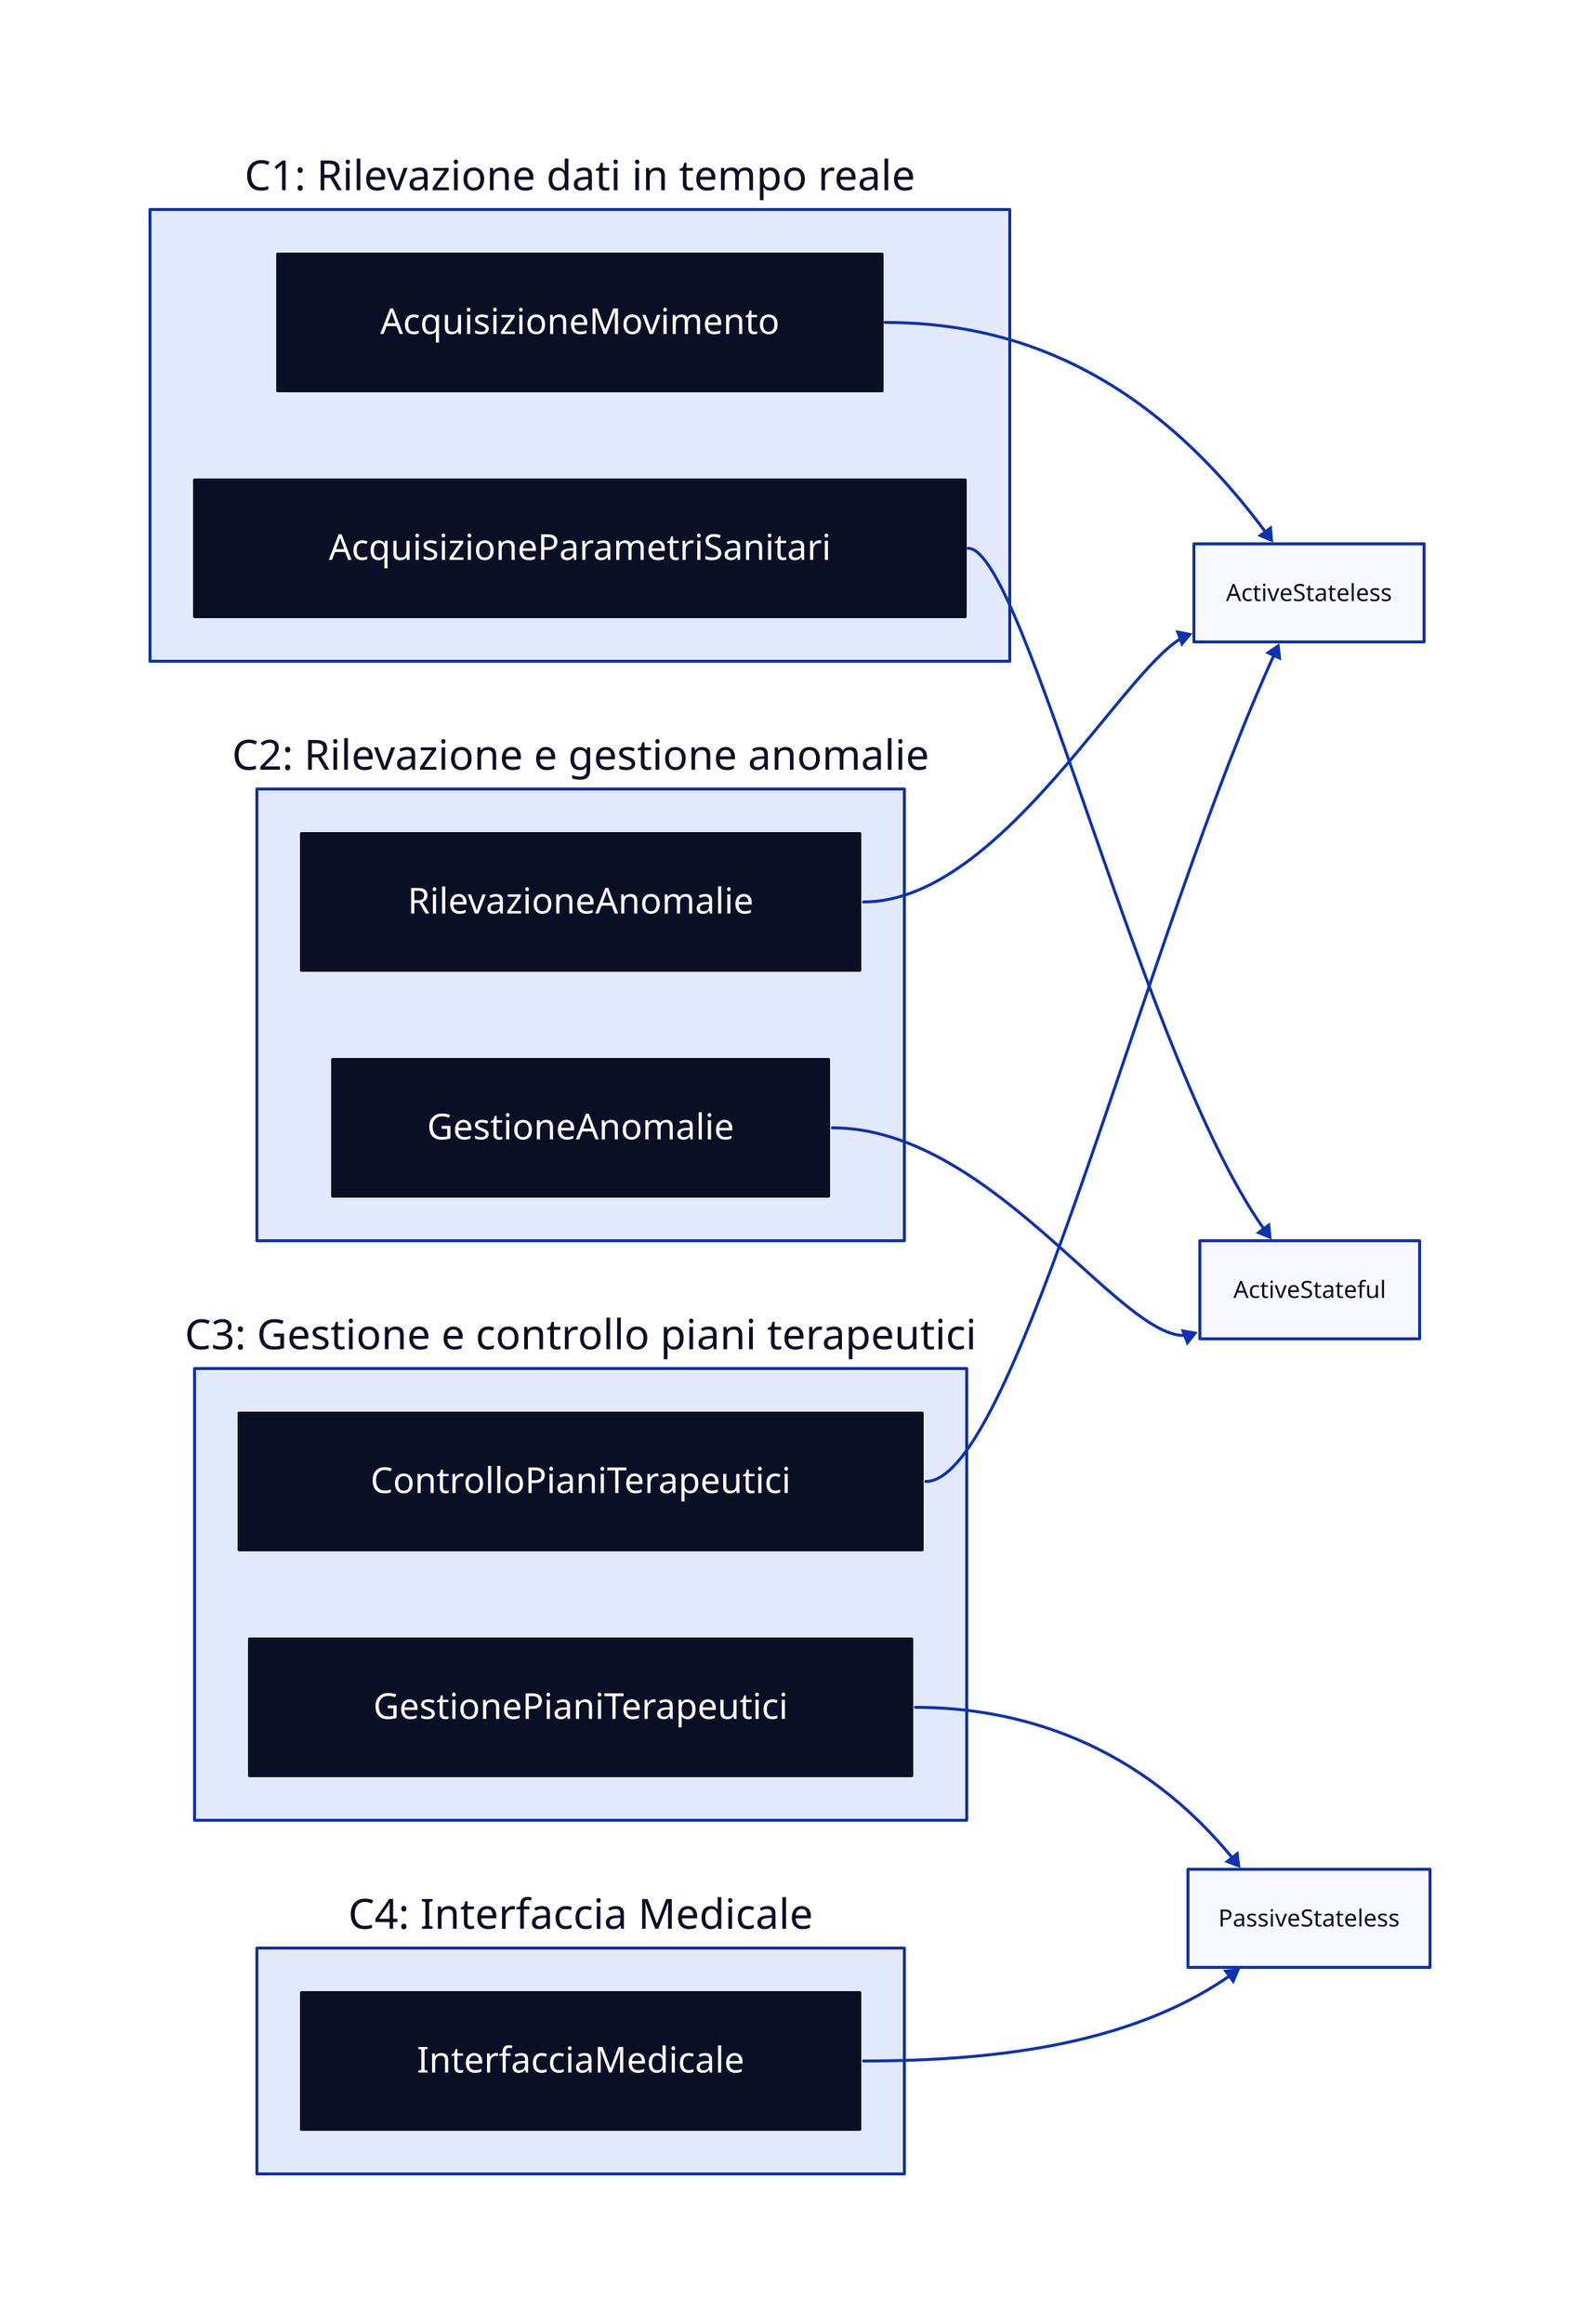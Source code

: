direction: right

RilevazioneDatiInTempoReale: "C1: Rilevazione dati in tempo reale" {
  AcquisizioneMovimento: {shape: class}
  AcquisizioneParametriSanitari: {shape: class}
}

RilevazioneDatiInTempoReale.AcquisizioneMovimento -> ActiveStateless
RilevazioneDatiInTempoReale.AcquisizioneParametriSanitari -> ActiveStateful


RilevazioneEGestioneAnomalie: "C2: Rilevazione e gestione anomalie" {
  RilevazioneAnomalie: {shape: class}
  GestioneAnomalie: {shape: class}
}
RilevazioneEGestioneAnomalie.RilevazioneAnomalie -> ActiveStateless
RilevazioneEGestioneAnomalie.GestioneAnomalie -> ActiveStateful


GestioneEControlloPianiTerapeutici: "C3: Gestione e controllo piani terapeutici" {
  GestionePianiTerapeutici: {shape: class}
  ControlloPianiTerapeutici: {shape: class}
}
GestioneEControlloPianiTerapeutici.GestionePianiTerapeutici -> PassiveStateless
GestioneEControlloPianiTerapeutici.ControlloPianiTerapeutici -> ActiveStateless


InterfacciaMedicale: "C4: Interfaccia Medicale" {
  InterfacciaMedicale: {shape: class}
}
InterfacciaMedicale.InterfacciaMedicale -> PassiveStateless
